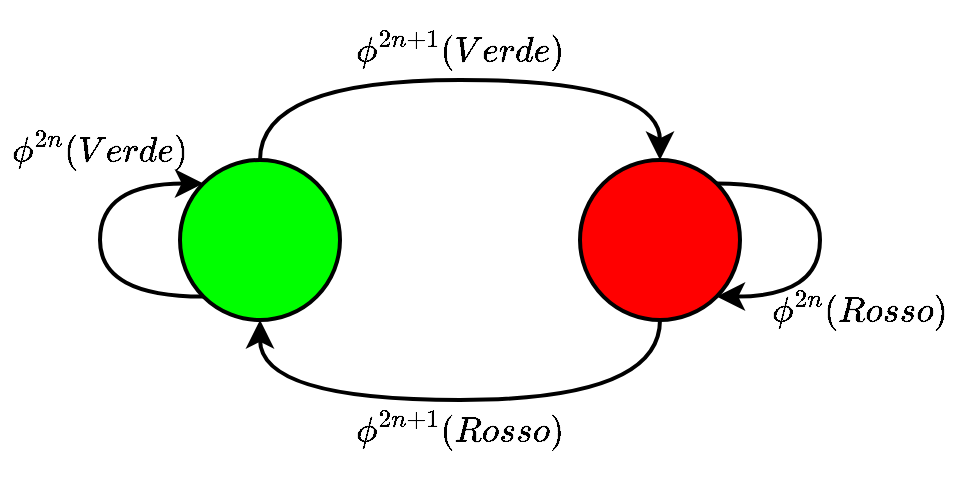 <mxfile version="22.0.3" type="device">
  <diagram id="PKXgxyNqT-ygMeF7_D2m" name="Pagina-1">
    <mxGraphModel dx="1426" dy="1030" grid="1" gridSize="10" guides="1" tooltips="1" connect="1" arrows="1" fold="1" page="1" pageScale="1" pageWidth="827" pageHeight="1169" math="1" shadow="0">
      <root>
        <mxCell id="0" />
        <mxCell id="1" parent="0" />
        <mxCell id="NsX_h1pIpqQCOXLRJEQT-1" value="" style="rounded=0;whiteSpace=wrap;html=1;strokeColor=none;" parent="1" vertex="1">
          <mxGeometry x="190" y="240" width="480" height="240" as="geometry" />
        </mxCell>
        <mxCell id="gdkuOBAO2MH8nIoWm0Fw-1" value="" style="ellipse;whiteSpace=wrap;html=1;aspect=fixed;strokeWidth=2;fillColor=#00ff00;gradientColor=none;shadow=0;fixDash=0;" parent="1" vertex="1">
          <mxGeometry x="280" y="320" width="80" height="80" as="geometry" />
        </mxCell>
        <mxCell id="gdkuOBAO2MH8nIoWm0Fw-2" value="" style="ellipse;whiteSpace=wrap;html=1;aspect=fixed;strokeWidth=2;fillColor=#FF0000;" parent="1" vertex="1">
          <mxGeometry x="480" y="320" width="80" height="80" as="geometry" />
        </mxCell>
        <mxCell id="gdkuOBAO2MH8nIoWm0Fw-4" value="" style="endArrow=classic;html=1;rounded=0;endSize=8;startSize=8;strokeWidth=2;entryX=0.5;entryY=0;entryDx=0;entryDy=0;exitX=0.5;exitY=0;exitDx=0;exitDy=0;edgeStyle=orthogonalEdgeStyle;curved=1;" parent="1" source="gdkuOBAO2MH8nIoWm0Fw-1" target="gdkuOBAO2MH8nIoWm0Fw-2" edge="1">
          <mxGeometry width="50" height="50" relative="1" as="geometry">
            <mxPoint x="350" y="160" as="sourcePoint" />
            <mxPoint x="400" y="110" as="targetPoint" />
            <Array as="points">
              <mxPoint x="320" y="280" />
              <mxPoint x="520" y="280" />
            </Array>
          </mxGeometry>
        </mxCell>
        <mxCell id="gdkuOBAO2MH8nIoWm0Fw-6" value="" style="endArrow=none;html=1;rounded=0;endSize=8;startSize=8;strokeWidth=2;entryX=0.5;entryY=1;entryDx=0;entryDy=0;exitX=0.5;exitY=1;exitDx=0;exitDy=0;edgeStyle=orthogonalEdgeStyle;curved=1;endFill=0;startArrow=classic;startFill=1;" parent="1" source="gdkuOBAO2MH8nIoWm0Fw-1" target="gdkuOBAO2MH8nIoWm0Fw-2" edge="1">
          <mxGeometry width="50" height="50" relative="1" as="geometry">
            <mxPoint x="320" y="460" as="sourcePoint" />
            <mxPoint x="520" y="460" as="targetPoint" />
            <Array as="points">
              <mxPoint x="320" y="440" />
              <mxPoint x="520" y="440" />
            </Array>
          </mxGeometry>
        </mxCell>
        <mxCell id="gdkuOBAO2MH8nIoWm0Fw-8" value="" style="endArrow=classic;html=1;endSize=8;startSize=8;strokeWidth=2;entryX=0;entryY=0;entryDx=0;entryDy=0;exitX=0;exitY=1;exitDx=0;exitDy=0;edgeStyle=orthogonalEdgeStyle;curved=1;" parent="1" source="gdkuOBAO2MH8nIoWm0Fw-1" target="gdkuOBAO2MH8nIoWm0Fw-1" edge="1">
          <mxGeometry width="50" height="50" relative="1" as="geometry">
            <mxPoint x="50" y="360" as="sourcePoint" />
            <mxPoint x="250" y="360" as="targetPoint" />
            <Array as="points">
              <mxPoint x="240" y="388" />
              <mxPoint x="240" y="332" />
            </Array>
          </mxGeometry>
        </mxCell>
        <mxCell id="gdkuOBAO2MH8nIoWm0Fw-10" value="" style="endArrow=none;html=1;endSize=8;startSize=8;strokeWidth=2;entryX=1;entryY=0;entryDx=0;entryDy=0;exitX=1;exitY=1;exitDx=0;exitDy=0;edgeStyle=orthogonalEdgeStyle;curved=1;endFill=0;startArrow=classic;startFill=1;" parent="1" source="gdkuOBAO2MH8nIoWm0Fw-2" target="gdkuOBAO2MH8nIoWm0Fw-2" edge="1">
          <mxGeometry width="50" height="50" relative="1" as="geometry">
            <mxPoint x="550" y="388" as="sourcePoint" />
            <mxPoint x="550" y="332" as="targetPoint" />
            <Array as="points">
              <mxPoint x="600" y="388" />
              <mxPoint x="600" y="332" />
            </Array>
          </mxGeometry>
        </mxCell>
        <mxCell id="gdkuOBAO2MH8nIoWm0Fw-11" value="$$\phi^{2n}(Verde)$$" style="text;html=1;strokeColor=none;fillColor=none;align=center;verticalAlign=middle;whiteSpace=wrap;rounded=0;fontSize=15;" parent="1" vertex="1">
          <mxGeometry x="210" y="300" width="60" height="30" as="geometry" />
        </mxCell>
        <mxCell id="gdkuOBAO2MH8nIoWm0Fw-12" value="$$\phi^{2n}(Rosso)$$" style="text;html=1;strokeColor=none;fillColor=none;align=center;verticalAlign=middle;whiteSpace=wrap;rounded=0;fontSize=15;" parent="1" vertex="1">
          <mxGeometry x="590" y="380" width="60" height="30" as="geometry" />
        </mxCell>
        <mxCell id="gdkuOBAO2MH8nIoWm0Fw-13" value="$$\phi^{2n+1}(Verde)$$" style="text;html=1;strokeColor=none;fillColor=none;align=center;verticalAlign=middle;whiteSpace=wrap;rounded=0;fontSize=15;" parent="1" vertex="1">
          <mxGeometry x="390" y="250" width="60" height="30" as="geometry" />
        </mxCell>
        <mxCell id="gdkuOBAO2MH8nIoWm0Fw-14" value="$$\phi^{2n+1}(Rosso)$$" style="text;html=1;strokeColor=none;fillColor=none;align=center;verticalAlign=middle;whiteSpace=wrap;rounded=0;fontSize=15;" parent="1" vertex="1">
          <mxGeometry x="390" y="440" width="60" height="30" as="geometry" />
        </mxCell>
      </root>
    </mxGraphModel>
  </diagram>
</mxfile>
